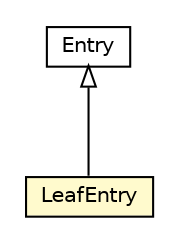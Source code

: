 #!/usr/local/bin/dot
#
# Class diagram 
# Generated by UMLGraph version R5_6-24-gf6e263 (http://www.umlgraph.org/)
#

digraph G {
	edge [fontname="Helvetica",fontsize=10,labelfontname="Helvetica",labelfontsize=10];
	node [fontname="Helvetica",fontsize=10,shape=plaintext];
	nodesep=0.25;
	ranksep=0.5;
	// com.orientechnologies.orient.core.storage.index.sbtree.multivalue.v2.CellBTreeMultiValueV2Bucket.Entry
	c848568 [label=<<table title="com.orientechnologies.orient.core.storage.index.sbtree.multivalue.v2.CellBTreeMultiValueV2Bucket.Entry" border="0" cellborder="1" cellspacing="0" cellpadding="2" port="p" href="./CellBTreeMultiValueV2Bucket.Entry.html">
		<tr><td><table border="0" cellspacing="0" cellpadding="1">
<tr><td align="center" balign="center"> Entry </td></tr>
		</table></td></tr>
		</table>>, URL="./CellBTreeMultiValueV2Bucket.Entry.html", fontname="Helvetica", fontcolor="black", fontsize=10.0];
	// com.orientechnologies.orient.core.storage.index.sbtree.multivalue.v2.CellBTreeMultiValueV2Bucket.LeafEntry
	c848569 [label=<<table title="com.orientechnologies.orient.core.storage.index.sbtree.multivalue.v2.CellBTreeMultiValueV2Bucket.LeafEntry" border="0" cellborder="1" cellspacing="0" cellpadding="2" port="p" bgcolor="lemonChiffon" href="./CellBTreeMultiValueV2Bucket.LeafEntry.html">
		<tr><td><table border="0" cellspacing="0" cellpadding="1">
<tr><td align="center" balign="center"> LeafEntry </td></tr>
		</table></td></tr>
		</table>>, URL="./CellBTreeMultiValueV2Bucket.LeafEntry.html", fontname="Helvetica", fontcolor="black", fontsize=10.0];
	//com.orientechnologies.orient.core.storage.index.sbtree.multivalue.v2.CellBTreeMultiValueV2Bucket.LeafEntry extends com.orientechnologies.orient.core.storage.index.sbtree.multivalue.v2.CellBTreeMultiValueV2Bucket.Entry
	c848568:p -> c848569:p [dir=back,arrowtail=empty];
}

